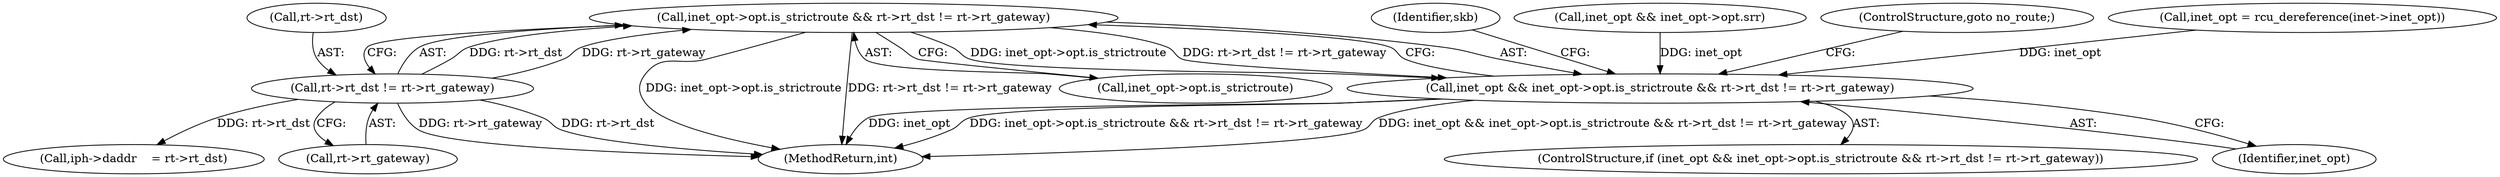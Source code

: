 digraph "0_linux_f6d8bd051c391c1c0458a30b2a7abcd939329259_22@pointer" {
"1000217" [label="(Call,inet_opt->opt.is_strictroute && rt->rt_dst != rt->rt_gateway)"];
"1000223" [label="(Call,rt->rt_dst != rt->rt_gateway)"];
"1000215" [label="(Call,inet_opt && inet_opt->opt.is_strictroute && rt->rt_dst != rt->rt_gateway)"];
"1000317" [label="(Call,iph->daddr    = rt->rt_dst)"];
"1000217" [label="(Call,inet_opt->opt.is_strictroute && rt->rt_dst != rt->rt_gateway)"];
"1000227" [label="(Call,rt->rt_gateway)"];
"1000218" [label="(Call,inet_opt->opt.is_strictroute)"];
"1000224" [label="(Call,rt->rt_dst)"];
"1000232" [label="(Identifier,skb)"];
"1000159" [label="(Call,inet_opt && inet_opt->opt.srr)"];
"1000223" [label="(Call,rt->rt_dst != rt->rt_gateway)"];
"1000214" [label="(ControlStructure,if (inet_opt && inet_opt->opt.is_strictroute && rt->rt_dst != rt->rt_gateway))"];
"1000230" [label="(ControlStructure,goto no_route;)"];
"1000216" [label="(Identifier,inet_opt)"];
"1000125" [label="(Call,inet_opt = rcu_dereference(inet->inet_opt))"];
"1000215" [label="(Call,inet_opt && inet_opt->opt.is_strictroute && rt->rt_dst != rt->rt_gateway)"];
"1000387" [label="(MethodReturn,int)"];
"1000217" -> "1000215"  [label="AST: "];
"1000217" -> "1000218"  [label="CFG: "];
"1000217" -> "1000223"  [label="CFG: "];
"1000218" -> "1000217"  [label="AST: "];
"1000223" -> "1000217"  [label="AST: "];
"1000215" -> "1000217"  [label="CFG: "];
"1000217" -> "1000387"  [label="DDG: rt->rt_dst != rt->rt_gateway"];
"1000217" -> "1000387"  [label="DDG: inet_opt->opt.is_strictroute"];
"1000217" -> "1000215"  [label="DDG: inet_opt->opt.is_strictroute"];
"1000217" -> "1000215"  [label="DDG: rt->rt_dst != rt->rt_gateway"];
"1000223" -> "1000217"  [label="DDG: rt->rt_dst"];
"1000223" -> "1000217"  [label="DDG: rt->rt_gateway"];
"1000223" -> "1000227"  [label="CFG: "];
"1000224" -> "1000223"  [label="AST: "];
"1000227" -> "1000223"  [label="AST: "];
"1000223" -> "1000387"  [label="DDG: rt->rt_gateway"];
"1000223" -> "1000387"  [label="DDG: rt->rt_dst"];
"1000223" -> "1000317"  [label="DDG: rt->rt_dst"];
"1000215" -> "1000214"  [label="AST: "];
"1000215" -> "1000216"  [label="CFG: "];
"1000216" -> "1000215"  [label="AST: "];
"1000230" -> "1000215"  [label="CFG: "];
"1000232" -> "1000215"  [label="CFG: "];
"1000215" -> "1000387"  [label="DDG: inet_opt"];
"1000215" -> "1000387"  [label="DDG: inet_opt->opt.is_strictroute && rt->rt_dst != rt->rt_gateway"];
"1000215" -> "1000387"  [label="DDG: inet_opt && inet_opt->opt.is_strictroute && rt->rt_dst != rt->rt_gateway"];
"1000125" -> "1000215"  [label="DDG: inet_opt"];
"1000159" -> "1000215"  [label="DDG: inet_opt"];
}
